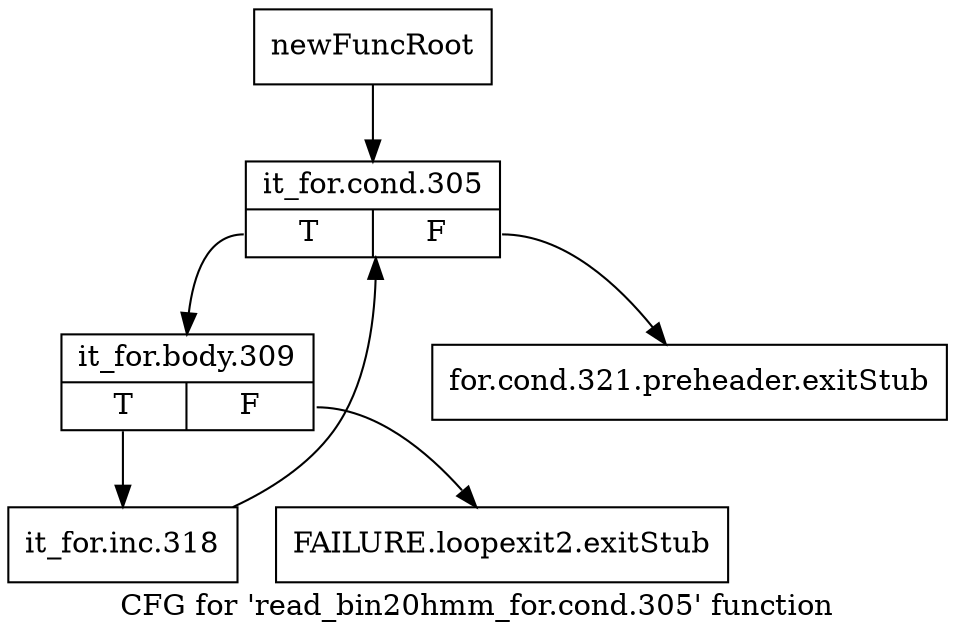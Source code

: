 digraph "CFG for 'read_bin20hmm_for.cond.305' function" {
	label="CFG for 'read_bin20hmm_for.cond.305' function";

	Node0x30ce670 [shape=record,label="{newFuncRoot}"];
	Node0x30ce670 -> Node0x30ce760;
	Node0x30ce6c0 [shape=record,label="{for.cond.321.preheader.exitStub}"];
	Node0x30ce710 [shape=record,label="{FAILURE.loopexit2.exitStub}"];
	Node0x30ce760 [shape=record,label="{it_for.cond.305|{<s0>T|<s1>F}}"];
	Node0x30ce760:s0 -> Node0x30ce7b0;
	Node0x30ce760:s1 -> Node0x30ce6c0;
	Node0x30ce7b0 [shape=record,label="{it_for.body.309|{<s0>T|<s1>F}}"];
	Node0x30ce7b0:s0 -> Node0x30ce800;
	Node0x30ce7b0:s1 -> Node0x30ce710;
	Node0x30ce800 [shape=record,label="{it_for.inc.318}"];
	Node0x30ce800 -> Node0x30ce760;
}
